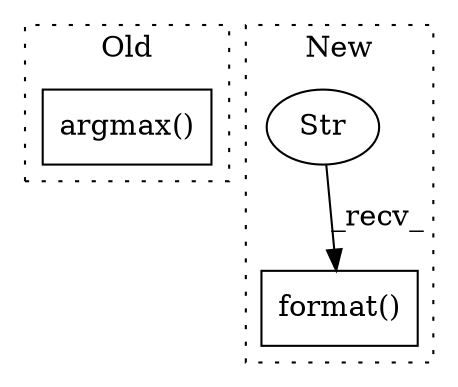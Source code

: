 digraph G {
subgraph cluster0 {
1 [label="argmax()" a="75" s="1254,1268" l="10,1" shape="box"];
label = "Old";
style="dotted";
}
subgraph cluster1 {
2 [label="format()" a="75" s="1154,1193" l="27,1" shape="box"];
3 [label="Str" a="66" s="1154" l="19" shape="ellipse"];
label = "New";
style="dotted";
}
3 -> 2 [label="_recv_"];
}